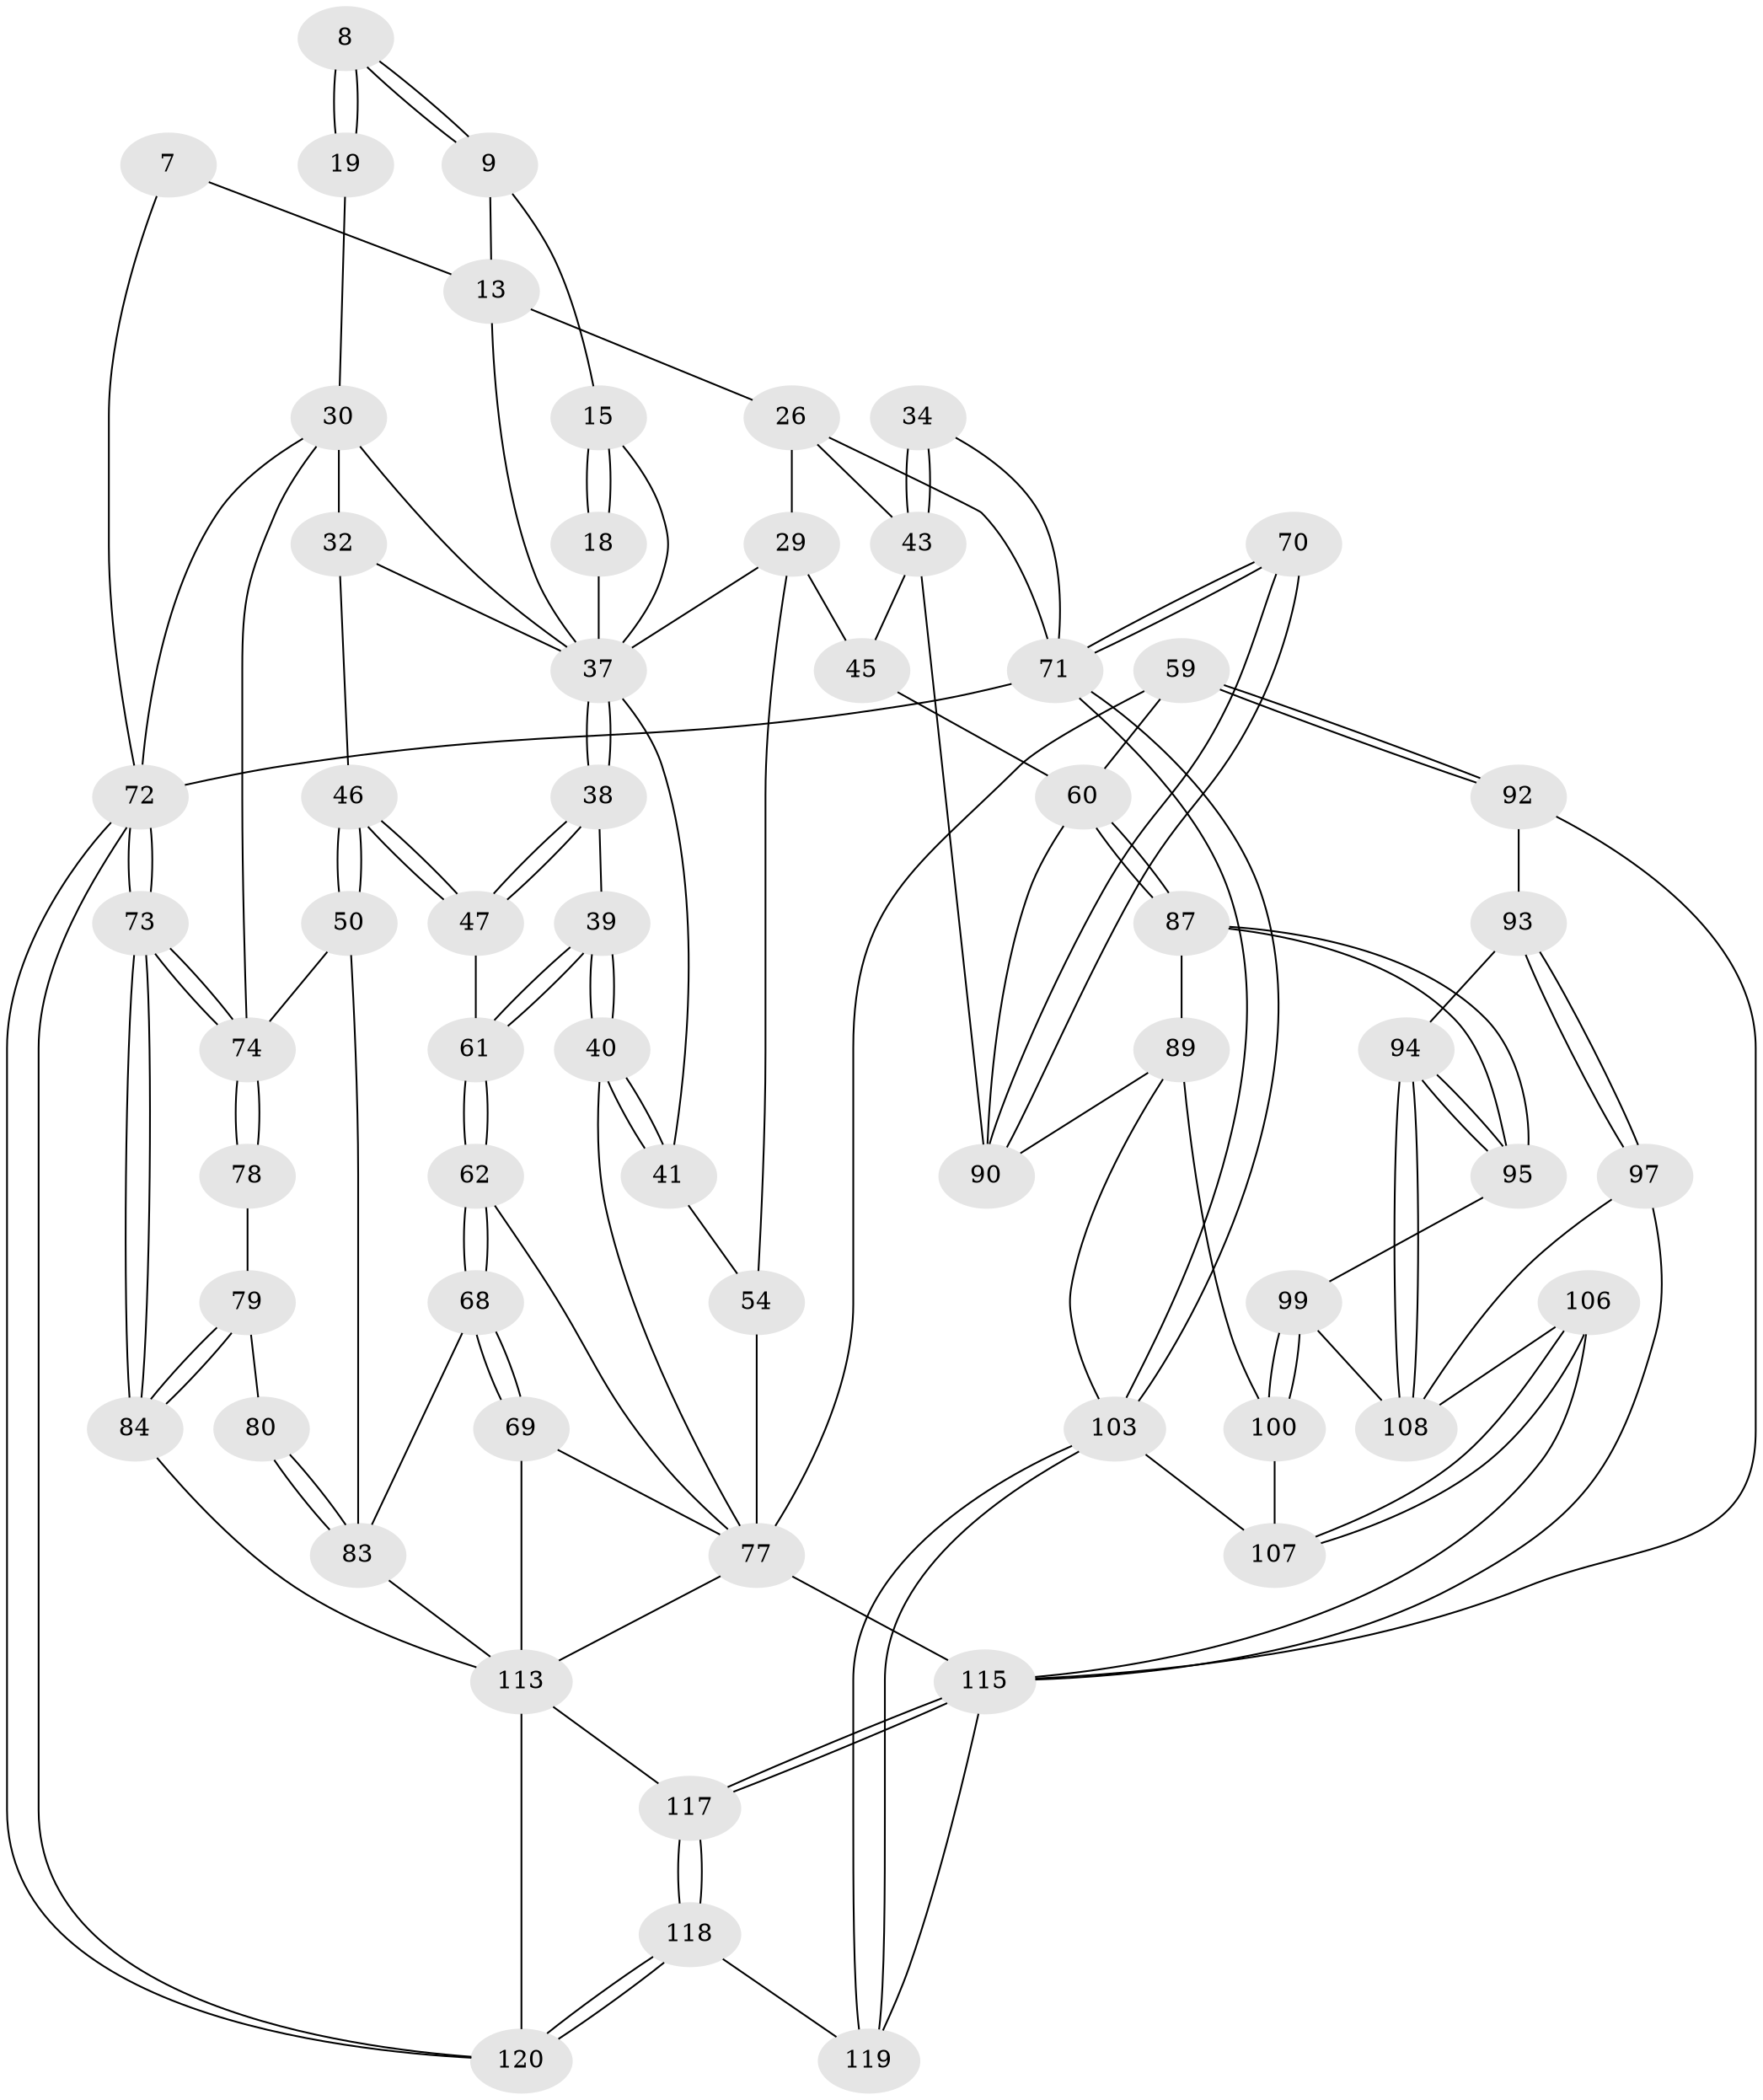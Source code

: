 // original degree distribution, {3: 0.016666666666666666, 5: 0.48333333333333334, 6: 0.24166666666666667, 4: 0.25833333333333336}
// Generated by graph-tools (version 1.1) at 2025/00/03/09/25 05:00:34]
// undirected, 60 vertices, 138 edges
graph export_dot {
graph [start="1"]
  node [color=gray90,style=filled];
  7 [pos="+0.7055916801933+0"];
  8 [pos="+0.589793939548132+0.04969263396468568"];
  9 [pos="+0.5349297884837553+0"];
  13 [pos="+0.23048971026534354+0",super="+10"];
  15 [pos="+0.38500379147614455+0.11496584921973424",super="+14"];
  18 [pos="+0.4577292962413662+0.19412318531805034"];
  19 [pos="+0.6392873081385815+0.12656801077160243",super="+2"];
  26 [pos="+0.21469701802110303+0.21158628483616165",super="+12"];
  29 [pos="+0.3225132952648383+0.3400148210923824",super="+25+28"];
  30 [pos="+0.7930979845636498+0.2064213340832954",super="+20+5"];
  32 [pos="+0.7908838068492271+0.2993952995856589",super="+31"];
  34 [pos="+0+0.10724460101589751"];
  37 [pos="+0.6916139484812632+0.3459848873729426",super="+24"];
  38 [pos="+0.6942408913359668+0.3581599384571666"];
  39 [pos="+0.6482706346322892+0.44118551240228066"];
  40 [pos="+0.6227508380910303+0.44205847783406405"];
  41 [pos="+0.5900728596873592+0.39689520561196223"];
  43 [pos="+0+0.3744636724523761",super="+42+36+33"];
  45 [pos="+0.14696238249548726+0.4439772196310755",super="+35"];
  46 [pos="+0.86542494488031+0.46586708223229234"];
  47 [pos="+0.8060689713920408+0.4408178096052526"];
  50 [pos="+0.8655343609056574+0.46619870518814605"];
  54 [pos="+0.33712433316740703+0.4495960437265582",super="+53+52"];
  59 [pos="+0.20807410909642865+0.5790877406209494"];
  60 [pos="+0.14471562517535433+0.5845492961364264",super="+55"];
  61 [pos="+0.6688544661071015+0.4889507212888637"];
  62 [pos="+0.6694065941338815+0.503758394773292"];
  68 [pos="+0.6835577823749021+0.5749819154686587"];
  69 [pos="+0.6781500476621334+0.5779228766823605"];
  70 [pos="+0+0.7958018263283102"];
  71 [pos="+0+1",super="+11"];
  72 [pos="+1+1",super="+6"];
  73 [pos="+1+0.9786862545716347"];
  74 [pos="+1+0.5811159874264807",super="+48+49"];
  77 [pos="+0.4339717202285635+0.6740990242865904",super="+76+75+58+65"];
  78 [pos="+0.9499322032001488+0.5369440433579481"];
  79 [pos="+0.9203975860090431+0.5914964846975201"];
  80 [pos="+0.8247947062185961+0.6747426179799584"];
  83 [pos="+0.7990399715829237+0.7177156594795072",super="+81+67+66"];
  84 [pos="+0.93697952864338+0.8086840909676059"];
  87 [pos="+0.14028395761511417+0.6145310715952464"];
  89 [pos="+0.055864577621917974+0.7226244005007764",super="+88"];
  90 [pos="+0.030619858178411+0.720604770558046",super="+57"];
  92 [pos="+0.28826620744481957+0.6559320983201122"];
  93 [pos="+0.25647801439543977+0.7118311094685066"];
  94 [pos="+0.19194130925336006+0.7443497768452708"];
  95 [pos="+0.19089751447720163+0.7424715451083223"];
  97 [pos="+0.25187270791779204+0.7704936754193592"];
  99 [pos="+0.11997106712997305+0.7524877509268624"];
  100 [pos="+0.11818365006837485+0.7496484393372732"];
  103 [pos="+0+1",super="+102+101"];
  106 [pos="+0.14647491232901436+0.8740076580743976"];
  107 [pos="+0.10072848385341628+0.9135441074202375",super="+104"];
  108 [pos="+0.19518834380547234+0.7618654789965063",super="+105"];
  113 [pos="+0.740866332257551+0.8621219022942853",super="+85+82+112+86"];
  115 [pos="+0.53873982555597+0.8561319773831549",super="+110+111+91"];
  117 [pos="+0.5715857221184448+0.9520976322826392",super="+116+114"];
  118 [pos="+0.495793955442325+1"];
  119 [pos="+0.4340267920562655+1"];
  120 [pos="+0.8118644877566117+1"];
  7 -- 72;
  7 -- 13;
  8 -- 9;
  8 -- 9;
  8 -- 19 [weight=2];
  8 -- 19;
  9 -- 15;
  9 -- 13;
  13 -- 37;
  13 -- 26;
  15 -- 18 [weight=2];
  15 -- 18;
  15 -- 37;
  18 -- 37;
  19 -- 30 [weight=2];
  26 -- 29;
  26 -- 43;
  26 -- 71;
  29 -- 37 [weight=2];
  29 -- 54 [weight=2];
  29 -- 45;
  30 -- 32 [weight=2];
  30 -- 72;
  30 -- 37;
  30 -- 74;
  32 -- 37;
  32 -- 46;
  34 -- 43 [weight=2];
  34 -- 43;
  34 -- 71;
  37 -- 38;
  37 -- 38;
  37 -- 41;
  38 -- 39;
  38 -- 47;
  38 -- 47;
  39 -- 40;
  39 -- 40;
  39 -- 61;
  39 -- 61;
  40 -- 41;
  40 -- 41;
  40 -- 77;
  41 -- 54;
  43 -- 45 [weight=2];
  43 -- 90;
  45 -- 60;
  46 -- 47;
  46 -- 47;
  46 -- 50;
  46 -- 50;
  47 -- 61;
  50 -- 74;
  50 -- 83;
  54 -- 77 [weight=3];
  59 -- 60;
  59 -- 92;
  59 -- 92;
  59 -- 77;
  60 -- 87;
  60 -- 87;
  60 -- 90;
  61 -- 62;
  61 -- 62;
  62 -- 68;
  62 -- 68;
  62 -- 77;
  68 -- 69;
  68 -- 69;
  68 -- 83;
  69 -- 77;
  69 -- 113;
  70 -- 71;
  70 -- 71;
  70 -- 90 [weight=2];
  70 -- 90;
  71 -- 103;
  71 -- 103;
  71 -- 72 [weight=2];
  72 -- 73;
  72 -- 73;
  72 -- 120;
  72 -- 120;
  73 -- 74;
  73 -- 74;
  73 -- 84;
  73 -- 84;
  74 -- 78 [weight=2];
  74 -- 78;
  77 -- 115 [weight=2];
  77 -- 113;
  78 -- 79;
  79 -- 80;
  79 -- 84;
  79 -- 84;
  80 -- 83 [weight=2];
  80 -- 83;
  83 -- 113 [weight=2];
  84 -- 113;
  87 -- 95;
  87 -- 95;
  87 -- 89;
  89 -- 90;
  89 -- 103;
  89 -- 100;
  92 -- 93;
  92 -- 115;
  93 -- 94;
  93 -- 97;
  93 -- 97;
  94 -- 95;
  94 -- 95;
  94 -- 108;
  94 -- 108;
  95 -- 99;
  97 -- 108;
  97 -- 115;
  99 -- 100;
  99 -- 100;
  99 -- 108;
  100 -- 107;
  103 -- 119;
  103 -- 119;
  103 -- 107 [weight=2];
  106 -- 107;
  106 -- 107;
  106 -- 108;
  106 -- 115;
  113 -- 120;
  113 -- 117 [weight=2];
  115 -- 117 [weight=2];
  115 -- 117;
  115 -- 119;
  117 -- 118;
  117 -- 118;
  118 -- 119;
  118 -- 120;
  118 -- 120;
}
